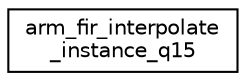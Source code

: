 digraph "Graphical Class Hierarchy"
{
 // LATEX_PDF_SIZE
  edge [fontname="Helvetica",fontsize="10",labelfontname="Helvetica",labelfontsize="10"];
  node [fontname="Helvetica",fontsize="10",shape=record];
  rankdir="LR";
  Node0 [label="arm_fir_interpolate\l_instance_q15",height=0.2,width=0.4,color="black", fillcolor="white", style="filled",URL="$structarm__fir__interpolate__instance__q15.html",tooltip="Instance structure for the Q15 FIR interpolator."];
}

